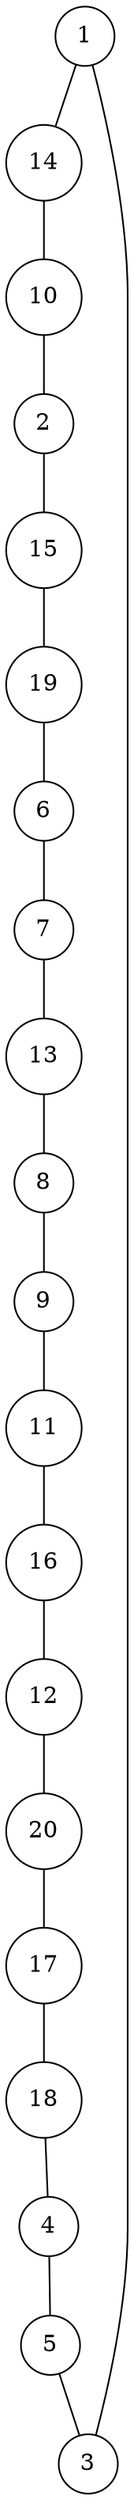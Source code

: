 graph random1792309082 {
	node [shape=circle fillcolor=white]
	1 [ pos = "0.347767,8.983774!"]
	2 [ pos = "3.776019,9.848221!"]
	3 [ pos = "2.567106,13.286088!"]
	4 [ pos = "11.895750,15.167412!"]
	5 [ pos = "3.639321,16.145442!"]
	6 [ pos = "6.946211,6.156252!"]
	7 [ pos = "8.564624,3.885914!"]
	8 [ pos = "16.408760,1.896069!"]
	9 [ pos = "18.906949,5.511597!"]
	10 [ pos = "2.568263,7.363671!"]
	11 [ pos = "16.183388,9.366942!"]
	12 [ pos = "13.080109,11.547133!"]
	13 [ pos = "13.928165,4.348431!"]
	14 [ pos = "0.875267,6.350753!"]
	15 [ pos = "7.219288,8.449119!"]
	16 [ pos = "13.276972,7.567055!"]
	17 [ pos = "17.432894,17.052991!"]
	18 [ pos = "17.415276,20.000000!"]
	19 [ pos = "8.582202,7.554148!"]
	20 [ pos = "13.410534,12.221523!"]

	1 -- 14
	2 -- 15
	3 -- 1
	4 -- 5
	5 -- 3
	6 -- 7
	7 -- 13
	8 -- 9
	9 -- 11
	10 -- 2
	11 -- 16
	12 -- 20
	13 -- 8
	14 -- 10
	15 -- 19
	16 -- 12
	17 -- 18
	18 -- 4
	19 -- 6
	20 -- 17
}